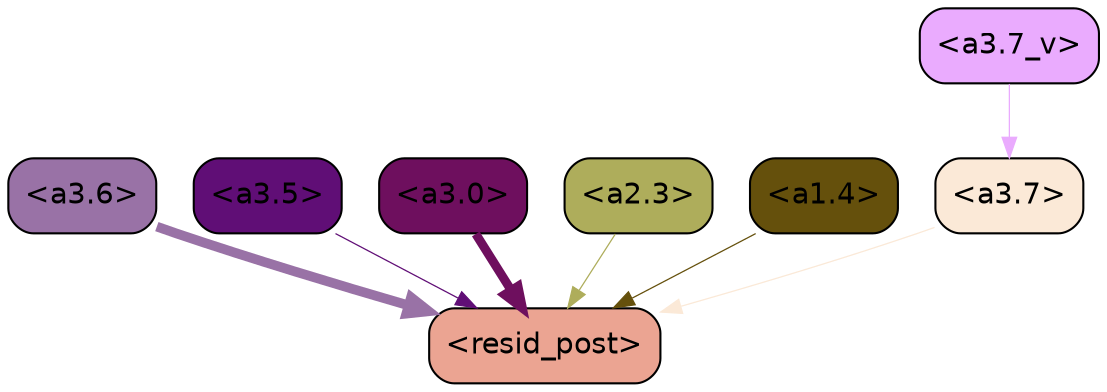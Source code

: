 strict digraph "" {
	graph [bgcolor=transparent,
		layout=dot,
		overlap=false,
		splines=true
	];
	"<a3.7>"	[color=black,
		fillcolor="#fbe9d7",
		fontname=Helvetica,
		shape=box,
		style="filled, rounded"];
	"<resid_post>"	[color=black,
		fillcolor="#eba492",
		fontname=Helvetica,
		shape=box,
		style="filled, rounded"];
	"<a3.7>" -> "<resid_post>"	[color="#fbe9d7",
		penwidth=0.6];
	"<a3.6>"	[color=black,
		fillcolor="#9972a6",
		fontname=Helvetica,
		shape=box,
		style="filled, rounded"];
	"<a3.6>" -> "<resid_post>"	[color="#9972a6",
		penwidth=4.646730065345764];
	"<a3.5>"	[color=black,
		fillcolor="#600e76",
		fontname=Helvetica,
		shape=box,
		style="filled, rounded"];
	"<a3.5>" -> "<resid_post>"	[color="#600e76",
		penwidth=0.6];
	"<a3.0>"	[color=black,
		fillcolor="#6e0f5e",
		fontname=Helvetica,
		shape=box,
		style="filled, rounded"];
	"<a3.0>" -> "<resid_post>"	[color="#6e0f5e",
		penwidth=4.323132634162903];
	"<a2.3>"	[color=black,
		fillcolor="#aead5b",
		fontname=Helvetica,
		shape=box,
		style="filled, rounded"];
	"<a2.3>" -> "<resid_post>"	[color="#aead5b",
		penwidth=0.6];
	"<a1.4>"	[color=black,
		fillcolor="#65500c",
		fontname=Helvetica,
		shape=box,
		style="filled, rounded"];
	"<a1.4>" -> "<resid_post>"	[color="#65500c",
		penwidth=0.6];
	"<a3.7_v>"	[color=black,
		fillcolor="#eaabfe",
		fontname=Helvetica,
		shape=box,
		style="filled, rounded"];
	"<a3.7_v>" -> "<a3.7>"	[color="#eaabfe",
		penwidth=0.6];
}
